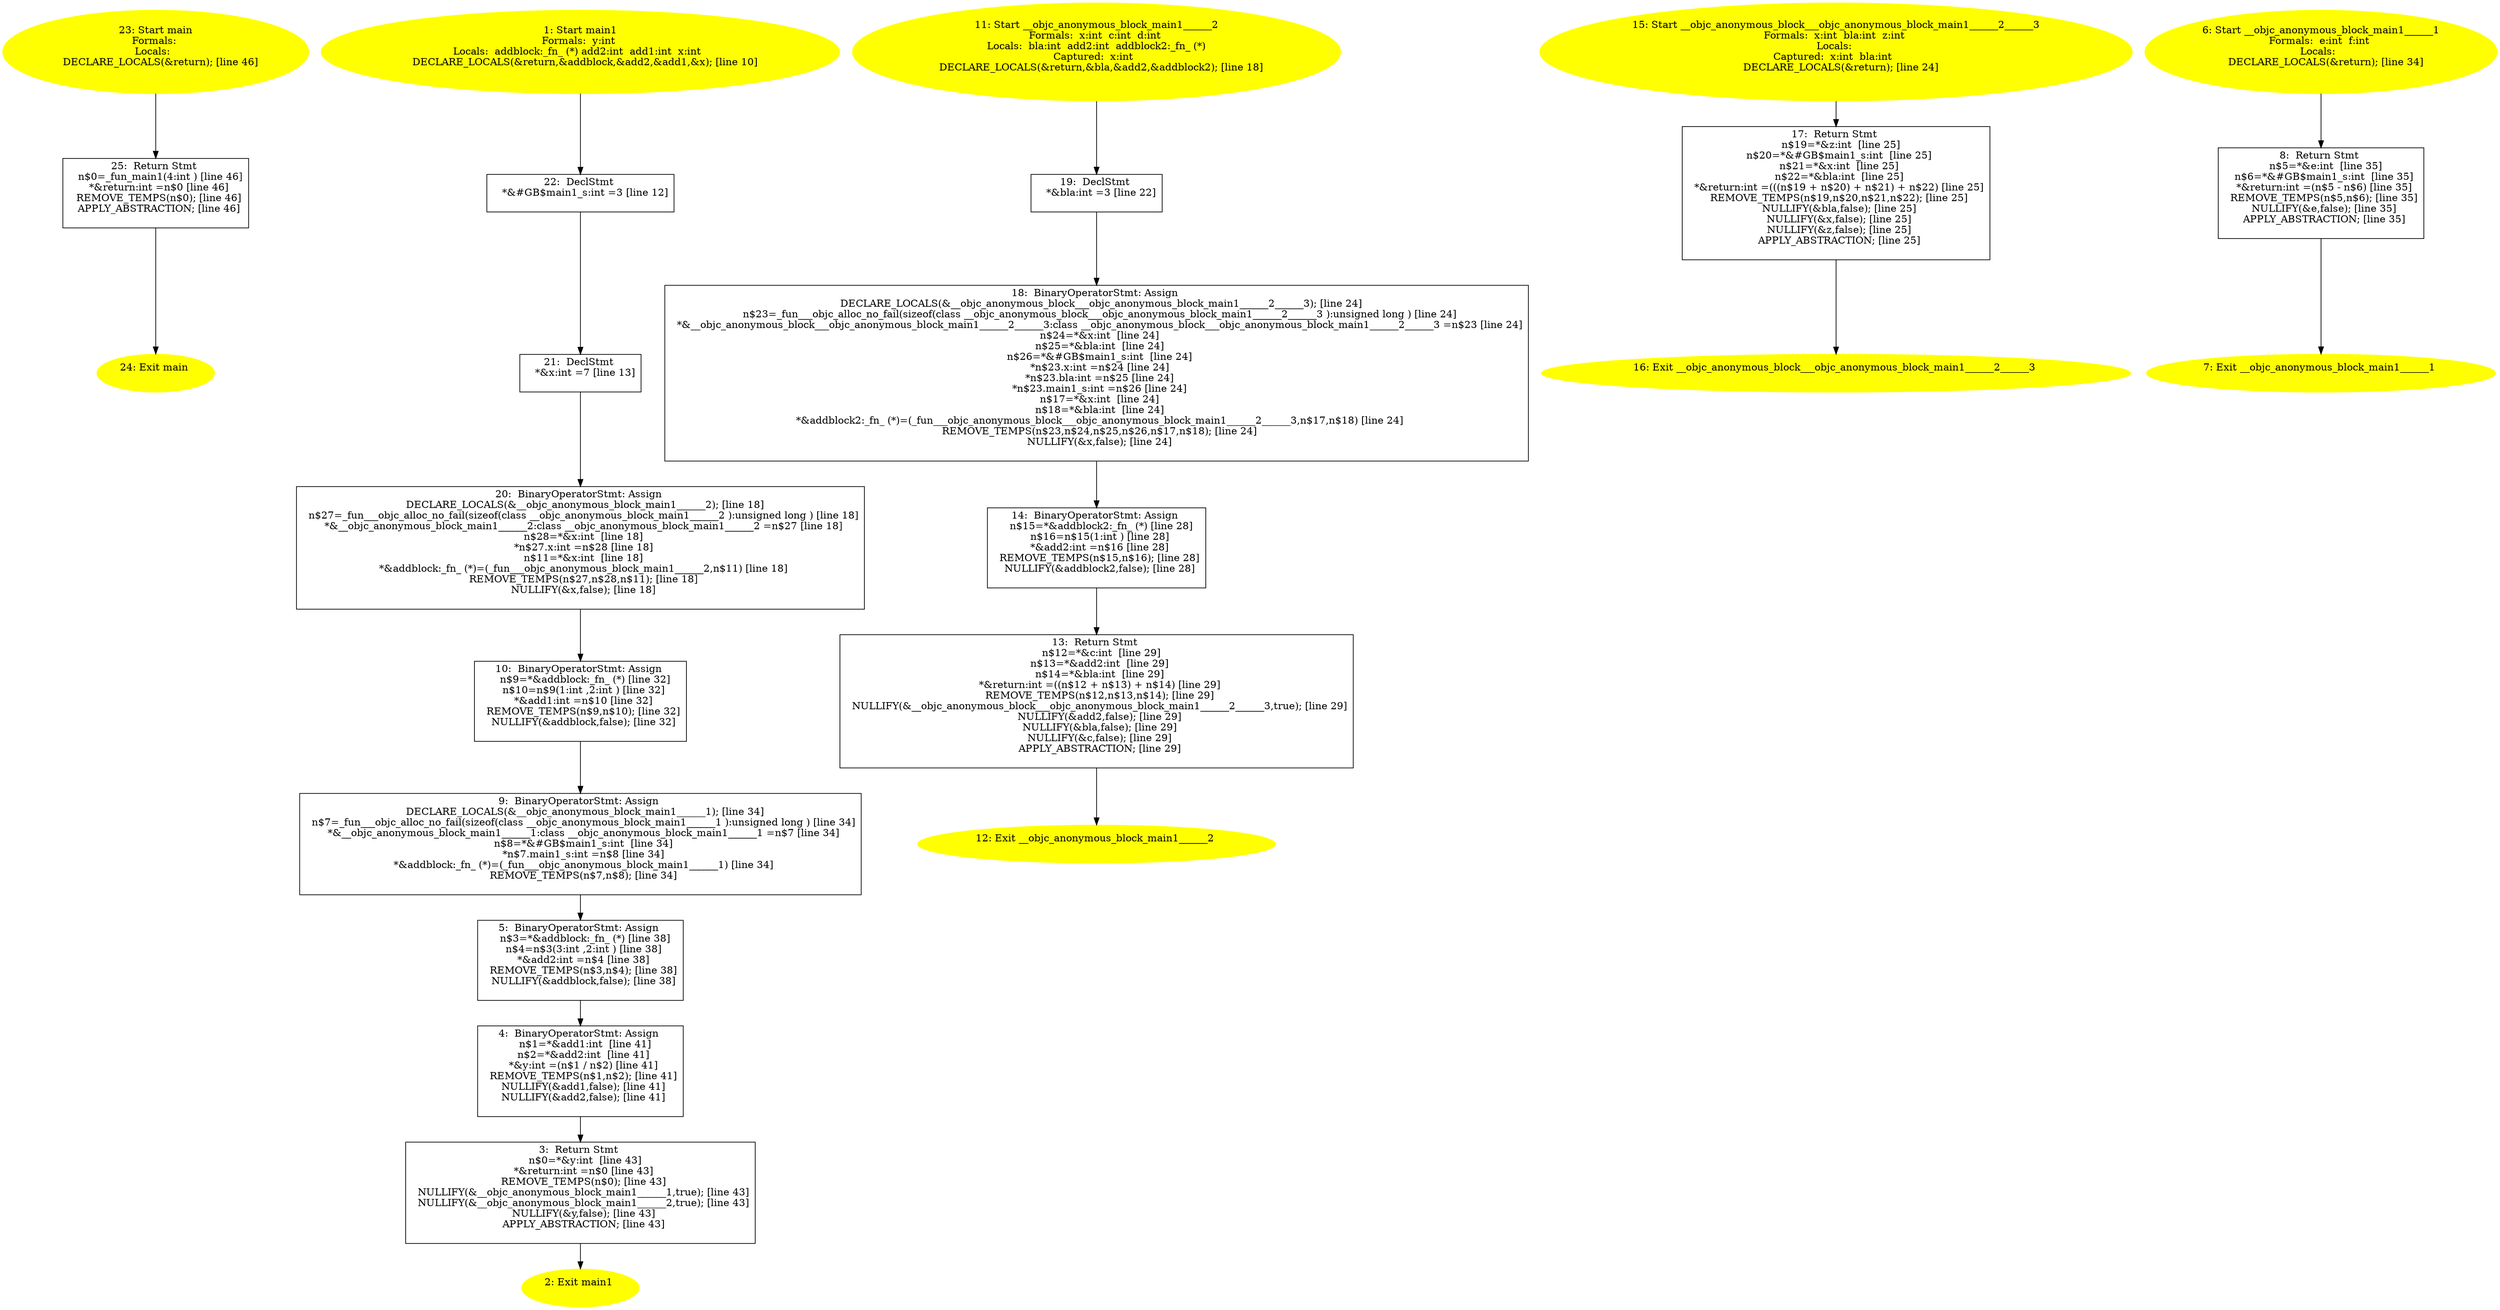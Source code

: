 digraph iCFG {
25 [label="25:  Return Stmt \n   n$0=_fun_main1(4:int ) [line 46]\n  *&return:int =n$0 [line 46]\n  REMOVE_TEMPS(n$0); [line 46]\n  APPLY_ABSTRACTION; [line 46]\n " shape="box"]
	

	 25 -> 24 ;
24 [label="24: Exit main \n  " color=yellow style=filled]
	

23 [label="23: Start main\nFormals: \nLocals:  \n   DECLARE_LOCALS(&return); [line 46]\n " color=yellow style=filled]
	

	 23 -> 25 ;
22 [label="22:  DeclStmt \n   *&#GB$main1_s:int =3 [line 12]\n " shape="box"]
	

	 22 -> 21 ;
21 [label="21:  DeclStmt \n   *&x:int =7 [line 13]\n " shape="box"]
	

	 21 -> 20 ;
20 [label="20:  BinaryOperatorStmt: Assign \n   DECLARE_LOCALS(&__objc_anonymous_block_main1______2); [line 18]\n  n$27=_fun___objc_alloc_no_fail(sizeof(class __objc_anonymous_block_main1______2 ):unsigned long ) [line 18]\n  *&__objc_anonymous_block_main1______2:class __objc_anonymous_block_main1______2 =n$27 [line 18]\n  n$28=*&x:int  [line 18]\n  *n$27.x:int =n$28 [line 18]\n  n$11=*&x:int  [line 18]\n  *&addblock:_fn_ (*)=(_fun___objc_anonymous_block_main1______2,n$11) [line 18]\n  REMOVE_TEMPS(n$27,n$28,n$11); [line 18]\n  NULLIFY(&x,false); [line 18]\n " shape="box"]
	

	 20 -> 10 ;
19 [label="19:  DeclStmt \n   *&bla:int =3 [line 22]\n " shape="box"]
	

	 19 -> 18 ;
18 [label="18:  BinaryOperatorStmt: Assign \n   DECLARE_LOCALS(&__objc_anonymous_block___objc_anonymous_block_main1______2______3); [line 24]\n  n$23=_fun___objc_alloc_no_fail(sizeof(class __objc_anonymous_block___objc_anonymous_block_main1______2______3 ):unsigned long ) [line 24]\n  *&__objc_anonymous_block___objc_anonymous_block_main1______2______3:class __objc_anonymous_block___objc_anonymous_block_main1______2______3 =n$23 [line 24]\n  n$24=*&x:int  [line 24]\n  n$25=*&bla:int  [line 24]\n  n$26=*&#GB$main1_s:int  [line 24]\n  *n$23.x:int =n$24 [line 24]\n  *n$23.bla:int =n$25 [line 24]\n  *n$23.main1_s:int =n$26 [line 24]\n  n$17=*&x:int  [line 24]\n  n$18=*&bla:int  [line 24]\n  *&addblock2:_fn_ (*)=(_fun___objc_anonymous_block___objc_anonymous_block_main1______2______3,n$17,n$18) [line 24]\n  REMOVE_TEMPS(n$23,n$24,n$25,n$26,n$17,n$18); [line 24]\n  NULLIFY(&x,false); [line 24]\n " shape="box"]
	

	 18 -> 14 ;
17 [label="17:  Return Stmt \n   n$19=*&z:int  [line 25]\n  n$20=*&#GB$main1_s:int  [line 25]\n  n$21=*&x:int  [line 25]\n  n$22=*&bla:int  [line 25]\n  *&return:int =(((n$19 + n$20) + n$21) + n$22) [line 25]\n  REMOVE_TEMPS(n$19,n$20,n$21,n$22); [line 25]\n  NULLIFY(&bla,false); [line 25]\n  NULLIFY(&x,false); [line 25]\n  NULLIFY(&z,false); [line 25]\n  APPLY_ABSTRACTION; [line 25]\n " shape="box"]
	

	 17 -> 16 ;
16 [label="16: Exit __objc_anonymous_block___objc_anonymous_block_main1______2______3 \n  " color=yellow style=filled]
	

15 [label="15: Start __objc_anonymous_block___objc_anonymous_block_main1______2______3\nFormals:  x:int  bla:int  z:int \nLocals: \nCaptured:  x:int  bla:int  \n   DECLARE_LOCALS(&return); [line 24]\n " color=yellow style=filled]
	

	 15 -> 17 ;
14 [label="14:  BinaryOperatorStmt: Assign \n   n$15=*&addblock2:_fn_ (*) [line 28]\n  n$16=n$15(1:int ) [line 28]\n  *&add2:int =n$16 [line 28]\n  REMOVE_TEMPS(n$15,n$16); [line 28]\n  NULLIFY(&addblock2,false); [line 28]\n " shape="box"]
	

	 14 -> 13 ;
13 [label="13:  Return Stmt \n   n$12=*&c:int  [line 29]\n  n$13=*&add2:int  [line 29]\n  n$14=*&bla:int  [line 29]\n  *&return:int =((n$12 + n$13) + n$14) [line 29]\n  REMOVE_TEMPS(n$12,n$13,n$14); [line 29]\n  NULLIFY(&__objc_anonymous_block___objc_anonymous_block_main1______2______3,true); [line 29]\n  NULLIFY(&add2,false); [line 29]\n  NULLIFY(&bla,false); [line 29]\n  NULLIFY(&c,false); [line 29]\n  APPLY_ABSTRACTION; [line 29]\n " shape="box"]
	

	 13 -> 12 ;
12 [label="12: Exit __objc_anonymous_block_main1______2 \n  " color=yellow style=filled]
	

11 [label="11: Start __objc_anonymous_block_main1______2\nFormals:  x:int  c:int  d:int \nLocals:  bla:int  add2:int  addblock2:_fn_ (*)\nCaptured:  x:int  \n   DECLARE_LOCALS(&return,&bla,&add2,&addblock2); [line 18]\n " color=yellow style=filled]
	

	 11 -> 19 ;
10 [label="10:  BinaryOperatorStmt: Assign \n   n$9=*&addblock:_fn_ (*) [line 32]\n  n$10=n$9(1:int ,2:int ) [line 32]\n  *&add1:int =n$10 [line 32]\n  REMOVE_TEMPS(n$9,n$10); [line 32]\n  NULLIFY(&addblock,false); [line 32]\n " shape="box"]
	

	 10 -> 9 ;
9 [label="9:  BinaryOperatorStmt: Assign \n   DECLARE_LOCALS(&__objc_anonymous_block_main1______1); [line 34]\n  n$7=_fun___objc_alloc_no_fail(sizeof(class __objc_anonymous_block_main1______1 ):unsigned long ) [line 34]\n  *&__objc_anonymous_block_main1______1:class __objc_anonymous_block_main1______1 =n$7 [line 34]\n  n$8=*&#GB$main1_s:int  [line 34]\n  *n$7.main1_s:int =n$8 [line 34]\n  *&addblock:_fn_ (*)=(_fun___objc_anonymous_block_main1______1) [line 34]\n  REMOVE_TEMPS(n$7,n$8); [line 34]\n " shape="box"]
	

	 9 -> 5 ;
8 [label="8:  Return Stmt \n   n$5=*&e:int  [line 35]\n  n$6=*&#GB$main1_s:int  [line 35]\n  *&return:int =(n$5 - n$6) [line 35]\n  REMOVE_TEMPS(n$5,n$6); [line 35]\n  NULLIFY(&e,false); [line 35]\n  APPLY_ABSTRACTION; [line 35]\n " shape="box"]
	

	 8 -> 7 ;
7 [label="7: Exit __objc_anonymous_block_main1______1 \n  " color=yellow style=filled]
	

6 [label="6: Start __objc_anonymous_block_main1______1\nFormals:  e:int  f:int \nLocals:  \n   DECLARE_LOCALS(&return); [line 34]\n " color=yellow style=filled]
	

	 6 -> 8 ;
5 [label="5:  BinaryOperatorStmt: Assign \n   n$3=*&addblock:_fn_ (*) [line 38]\n  n$4=n$3(3:int ,2:int ) [line 38]\n  *&add2:int =n$4 [line 38]\n  REMOVE_TEMPS(n$3,n$4); [line 38]\n  NULLIFY(&addblock,false); [line 38]\n " shape="box"]
	

	 5 -> 4 ;
4 [label="4:  BinaryOperatorStmt: Assign \n   n$1=*&add1:int  [line 41]\n  n$2=*&add2:int  [line 41]\n  *&y:int =(n$1 / n$2) [line 41]\n  REMOVE_TEMPS(n$1,n$2); [line 41]\n  NULLIFY(&add1,false); [line 41]\n  NULLIFY(&add2,false); [line 41]\n " shape="box"]
	

	 4 -> 3 ;
3 [label="3:  Return Stmt \n   n$0=*&y:int  [line 43]\n  *&return:int =n$0 [line 43]\n  REMOVE_TEMPS(n$0); [line 43]\n  NULLIFY(&__objc_anonymous_block_main1______1,true); [line 43]\n  NULLIFY(&__objc_anonymous_block_main1______2,true); [line 43]\n  NULLIFY(&y,false); [line 43]\n  APPLY_ABSTRACTION; [line 43]\n " shape="box"]
	

	 3 -> 2 ;
2 [label="2: Exit main1 \n  " color=yellow style=filled]
	

1 [label="1: Start main1\nFormals:  y:int \nLocals:  addblock:_fn_ (*) add2:int  add1:int  x:int  \n   DECLARE_LOCALS(&return,&addblock,&add2,&add1,&x); [line 10]\n " color=yellow style=filled]
	

	 1 -> 22 ;
}
